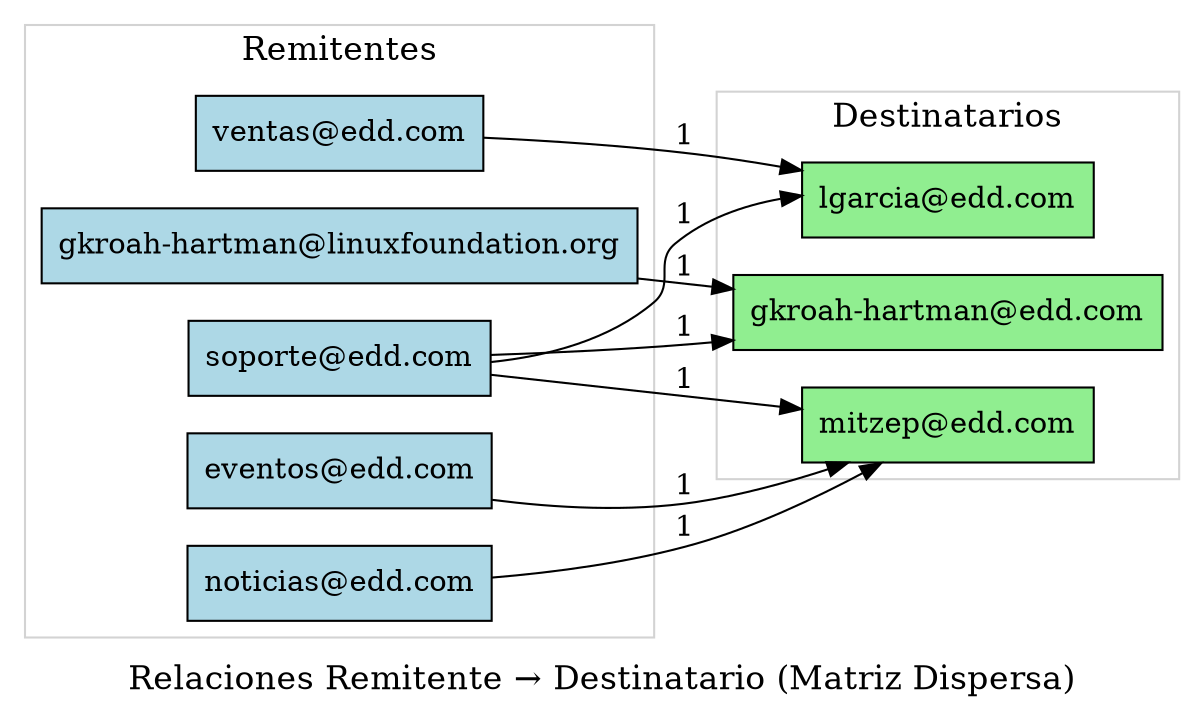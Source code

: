 digraph G {
  rankdir=LR;
  node [shape=box, style=filled, fillcolor=lightyellow];
  label="Relaciones Remitente → Destinatario (Matriz Dispersa)"; fontsize=16;
  subgraph cluster_remitentes { label="Remitentes"; color=lightgray;
  r_1 [label="soporte@edd.com", fillcolor=lightblue];
  r_2 [label="ventas@edd.com", fillcolor=lightblue];
  r_3 [label="noticias@edd.com", fillcolor=lightblue];
  r_4 [label="eventos@edd.com", fillcolor=lightblue];
  r_5 [label="gkroah-hartman@linuxfoundation.org", fillcolor=lightblue];
  }
  subgraph cluster_destinatarios { label="Destinatarios"; color=lightgray;
  d_1 [label="lgarcia@edd.com", fillcolor=lightgreen];
  d_2 [label="mitzep@edd.com", fillcolor=lightgreen];
  d_3 [label="gkroah-hartman@edd.com", fillcolor=lightgreen];
  }
  r_1 -> d_1 [label="1"];
  r_1 -> d_2 [label="1"];
  r_1 -> d_3 [label="1"];
  r_2 -> d_1 [label="1"];
  r_3 -> d_2 [label="1"];
  r_4 -> d_2 [label="1"];
  r_5 -> d_3 [label="1"];
}
